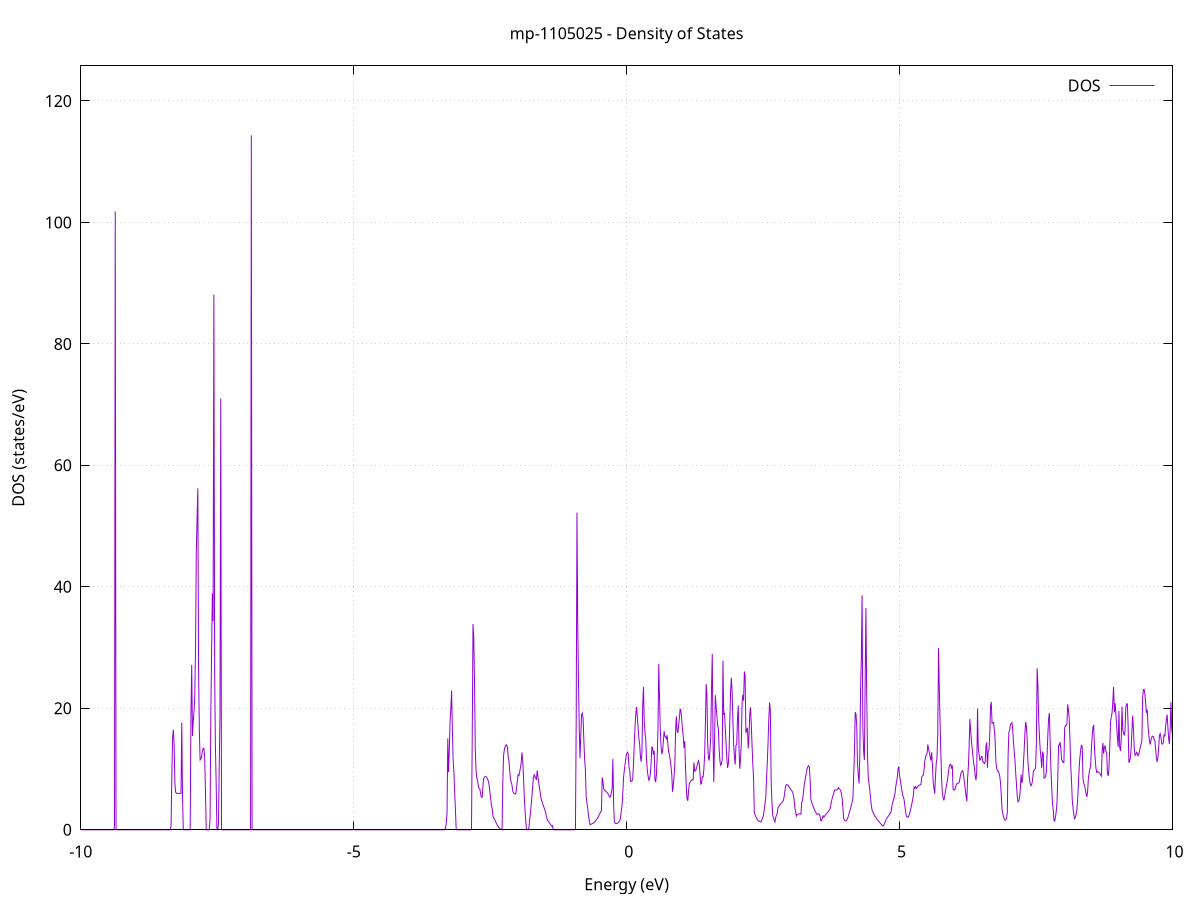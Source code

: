 set title 'mp-1105025 - Density of States'
set xlabel 'Energy (eV)'
set ylabel 'DOS (states/eV)'
set grid
set xrange [-10:10]
set yrange [0:125.775]
set xzeroaxis lt -1
set terminal png size 800,600
set output 'mp-1105025_dos_gnuplot.png'
plot '-' using 1:2 with lines title 'DOS'
-13.275600 0.000000
-13.261600 0.000000
-13.247600 0.000000
-13.233600 0.000000
-13.219600 0.000000
-13.205600 0.000000
-13.191600 0.000000
-13.177600 0.000000
-13.163600 0.000000
-13.149600 0.000000
-13.135600 0.000000
-13.121600 0.000000
-13.107600 0.000000
-13.093600 0.000000
-13.079600 0.000000
-13.065600 0.000000
-13.051600 0.000000
-13.037600 0.000000
-13.023600 0.000000
-13.009600 0.000000
-12.995600 0.000000
-12.981600 0.000000
-12.967500 0.000000
-12.953500 0.000000
-12.939500 0.000000
-12.925500 0.000000
-12.911500 0.000000
-12.897500 0.000000
-12.883500 0.000000
-12.869500 0.000000
-12.855500 0.000000
-12.841500 0.000000
-12.827500 0.000000
-12.813500 0.000000
-12.799500 0.000000
-12.785500 0.000000
-12.771500 0.000000
-12.757500 0.000000
-12.743500 0.000000
-12.729500 0.000000
-12.715500 0.000000
-12.701500 0.000000
-12.687500 0.000000
-12.673500 0.000000
-12.659500 0.000000
-12.645500 0.000000
-12.631500 0.000000
-12.617400 0.000000
-12.603400 0.000000
-12.589400 0.000000
-12.575400 0.000000
-12.561400 0.000000
-12.547400 0.000000
-12.533400 0.000000
-12.519400 0.000000
-12.505400 0.000000
-12.491400 0.000000
-12.477400 0.000000
-12.463400 0.000000
-12.449400 0.000000
-12.435400 0.000000
-12.421400 0.000000
-12.407400 0.000000
-12.393400 0.000000
-12.379400 0.000000
-12.365400 0.000000
-12.351400 0.000000
-12.337400 0.000000
-12.323400 0.000000
-12.309400 0.000000
-12.295400 0.000000
-12.281400 0.000000
-12.267300 0.000000
-12.253300 0.000000
-12.239300 0.000000
-12.225300 0.000000
-12.211300 0.000000
-12.197300 0.000000
-12.183300 0.000000
-12.169300 0.000000
-12.155300 0.000000
-12.141300 0.000000
-12.127300 0.000000
-12.113300 0.000000
-12.099300 0.000000
-12.085300 0.000000
-12.071300 0.000000
-12.057300 0.000000
-12.043300 0.000000
-12.029300 0.000000
-12.015300 0.000000
-12.001300 62.579300
-11.987300 268.337700
-11.973300 0.000000
-11.959300 112.955300
-11.945300 250.953100
-11.931300 0.000000
-11.917200 88.665700
-11.903200 206.699600
-11.889200 535.109000
-11.875200 1851.696300
-11.861200 964.654800
-11.847200 175.348000
-11.833200 98.744500
-11.819200 44.857600
-11.805200 218.989200
-11.791200 0.000000
-11.777200 0.000000
-11.763200 0.000000
-11.749200 0.000000
-11.735200 0.000000
-11.721200 0.000000
-11.707200 0.000000
-11.693200 0.000000
-11.679200 0.000000
-11.665200 0.000000
-11.651200 0.000000
-11.637200 0.000000
-11.623200 0.000000
-11.609200 0.000000
-11.595200 0.000000
-11.581200 0.000000
-11.567100 0.000000
-11.553100 0.000000
-11.539100 0.000000
-11.525100 0.000000
-11.511100 0.000000
-11.497100 0.000000
-11.483100 0.000000
-11.469100 0.000000
-11.455100 0.000000
-11.441100 0.000000
-11.427100 0.000000
-11.413100 0.000000
-11.399100 0.000000
-11.385100 0.000000
-11.371100 0.000000
-11.357100 0.000000
-11.343100 0.000000
-11.329100 0.000000
-11.315100 0.000000
-11.301100 0.000000
-11.287100 0.000000
-11.273100 0.000000
-11.259100 0.000000
-11.245100 0.000000
-11.231100 0.000000
-11.217000 0.000000
-11.203000 0.000000
-11.189000 0.000000
-11.175000 0.000000
-11.161000 0.000000
-11.147000 0.000000
-11.133000 0.000000
-11.119000 0.000000
-11.105000 0.000000
-11.091000 0.000000
-11.077000 0.000000
-11.063000 0.000000
-11.049000 0.000000
-11.035000 0.000000
-11.021000 0.000000
-11.007000 0.000000
-10.993000 0.000000
-10.979000 0.000000
-10.965000 0.000000
-10.951000 0.000000
-10.937000 0.000000
-10.923000 0.000000
-10.909000 0.000000
-10.895000 0.000000
-10.880900 0.000000
-10.866900 0.000000
-10.852900 0.000000
-10.838900 0.000000
-10.824900 0.000000
-10.810900 0.000000
-10.796900 0.000000
-10.782900 0.000000
-10.768900 0.000000
-10.754900 0.000000
-10.740900 0.000000
-10.726900 0.000000
-10.712900 0.000000
-10.698900 0.000000
-10.684900 0.000000
-10.670900 0.000000
-10.656900 0.000000
-10.642900 0.000000
-10.628900 0.000000
-10.614900 0.000000
-10.600900 0.000000
-10.586900 0.000000
-10.572900 0.000000
-10.558900 0.000000
-10.544900 0.000000
-10.530800 0.000000
-10.516800 0.000000
-10.502800 0.000000
-10.488800 0.000000
-10.474800 0.000000
-10.460800 0.000000
-10.446800 0.000000
-10.432800 0.000000
-10.418800 0.000000
-10.404800 0.000000
-10.390800 0.000000
-10.376800 0.000000
-10.362800 0.000000
-10.348800 0.000000
-10.334800 0.000000
-10.320800 0.000000
-10.306800 0.000000
-10.292800 0.000000
-10.278800 0.000000
-10.264800 0.000000
-10.250800 0.000000
-10.236800 0.000000
-10.222800 0.000000
-10.208800 0.000000
-10.194800 0.000000
-10.180700 0.000000
-10.166700 0.000000
-10.152700 0.000000
-10.138700 0.000000
-10.124700 0.000000
-10.110700 0.000000
-10.096700 0.000000
-10.082700 0.000000
-10.068700 0.000000
-10.054700 0.000000
-10.040700 0.000000
-10.026700 0.000000
-10.012700 0.000000
-9.998700 0.000000
-9.984700 0.000000
-9.970700 0.000000
-9.956700 0.000000
-9.942700 0.000000
-9.928700 0.000000
-9.914700 0.000000
-9.900700 0.000000
-9.886700 0.000000
-9.872700 0.000000
-9.858700 0.000000
-9.844700 0.000000
-9.830600 0.000000
-9.816600 0.000000
-9.802600 0.000000
-9.788600 0.000000
-9.774600 0.000000
-9.760600 0.000000
-9.746600 0.000000
-9.732600 0.000000
-9.718600 0.000000
-9.704600 0.000000
-9.690600 0.000000
-9.676600 0.000000
-9.662600 0.000000
-9.648600 0.000000
-9.634600 0.000000
-9.620600 0.000000
-9.606600 0.000000
-9.592600 0.000000
-9.578600 0.000000
-9.564600 0.000000
-9.550600 0.000000
-9.536600 0.000000
-9.522600 0.000000
-9.508600 0.000000
-9.494600 0.000000
-9.480500 0.000000
-9.466500 0.000000
-9.452500 0.000000
-9.438500 0.000000
-9.424500 0.000000
-9.410500 0.000000
-9.396500 0.000000
-9.382500 0.605700
-9.368500 101.831000
-9.354500 0.000000
-9.340500 0.000000
-9.326500 0.000000
-9.312500 0.000000
-9.298500 0.000000
-9.284500 0.000000
-9.270500 0.000000
-9.256500 0.000000
-9.242500 0.000000
-9.228500 0.000000
-9.214500 0.000000
-9.200500 0.000000
-9.186500 0.000000
-9.172500 0.000000
-9.158500 0.000000
-9.144500 0.000000
-9.130400 0.000000
-9.116400 0.000000
-9.102400 0.000000
-9.088400 0.000000
-9.074400 0.000000
-9.060400 0.000000
-9.046400 0.000000
-9.032400 0.000000
-9.018400 0.000000
-9.004400 0.000000
-8.990400 0.000000
-8.976400 0.000000
-8.962400 0.000000
-8.948400 0.000000
-8.934400 0.000000
-8.920400 0.000000
-8.906400 0.000000
-8.892400 0.000000
-8.878400 0.000000
-8.864400 0.000000
-8.850400 0.000000
-8.836400 0.000000
-8.822400 0.000000
-8.808400 0.000000
-8.794400 0.000000
-8.780300 0.000000
-8.766300 0.000000
-8.752300 0.000000
-8.738300 0.000000
-8.724300 0.000000
-8.710300 0.000000
-8.696300 0.000000
-8.682300 0.000000
-8.668300 0.000000
-8.654300 0.000000
-8.640300 0.000000
-8.626300 0.000000
-8.612300 0.000000
-8.598300 0.000000
-8.584300 0.000000
-8.570300 0.000000
-8.556300 0.000000
-8.542300 0.000000
-8.528300 0.000000
-8.514300 0.000000
-8.500300 0.000000
-8.486300 0.000000
-8.472300 0.000000
-8.458300 0.000000
-8.444200 0.000000
-8.430200 0.000000
-8.416200 0.000000
-8.402200 0.000000
-8.388200 0.000000
-8.374200 0.000000
-8.360200 0.000000
-8.346200 0.676800
-8.332200 8.719000
-8.318200 15.040600
-8.304200 16.476200
-8.290200 14.044500
-8.276200 7.652900
-8.262200 6.182600
-8.248200 5.993300
-8.234200 5.993700
-8.220200 5.994200
-8.206200 5.994700
-8.192200 5.995200
-8.178200 5.995900
-8.164200 5.996500
-8.150200 17.650400
-8.136200 5.439600
-8.122200 0.000000
-8.108200 0.000000
-8.094100 0.000000
-8.080100 0.000000
-8.066100 0.000000
-8.052100 0.000000
-8.038100 0.000000
-8.024100 0.000000
-8.010100 0.000000
-7.996100 0.000000
-7.982100 18.842700
-7.968100 27.163200
-7.954100 15.430100
-7.940100 17.781300
-7.926100 19.428400
-7.912100 21.993100
-7.898100 29.639100
-7.884100 45.462500
-7.870100 51.156600
-7.856100 56.211400
-7.842100 26.349100
-7.828100 16.354700
-7.814100 11.483100
-7.800100 11.642000
-7.786100 12.090300
-7.772100 12.933200
-7.758100 13.409800
-7.744000 13.421500
-7.730000 11.809600
-7.716000 6.193500
-7.702000 0.000000
-7.688000 0.000000
-7.674000 0.000000
-7.660000 0.000000
-7.646000 0.000000
-7.632000 1.753800
-7.618000 18.928900
-7.604000 28.725500
-7.590000 38.934800
-7.576000 34.329500
-7.562000 88.109800
-7.548000 25.990800
-7.534000 13.910000
-7.520000 7.588700
-7.506000 0.000000
-7.492000 0.000000
-7.478000 0.995100
-7.464000 10.417800
-7.450000 18.810000
-7.436000 71.005100
-7.422000 0.000000
-7.408000 0.000000
-7.393900 0.000000
-7.379900 0.000000
-7.365900 0.000000
-7.351900 0.000000
-7.337900 0.000000
-7.323900 0.000000
-7.309900 0.000000
-7.295900 0.000000
-7.281900 0.000000
-7.267900 0.000000
-7.253900 0.000000
-7.239900 0.000000
-7.225900 0.000000
-7.211900 0.000000
-7.197900 0.000000
-7.183900 0.000000
-7.169900 0.000000
-7.155900 0.000000
-7.141900 0.000000
-7.127900 0.000000
-7.113900 0.000000
-7.099900 0.000000
-7.085900 0.000000
-7.071900 0.000000
-7.057900 0.000000
-7.043800 0.000000
-7.029800 0.000000
-7.015800 0.000000
-7.001800 0.000000
-6.987800 0.000000
-6.973800 0.000000
-6.959800 0.000000
-6.945800 0.000000
-6.931800 0.000000
-6.917800 0.000000
-6.903800 0.000000
-6.889800 0.000000
-6.875800 114.341200
-6.861800 0.000000
-6.847800 0.000000
-6.833800 0.000000
-6.819800 0.000000
-6.805800 0.000000
-6.791800 0.000000
-6.777800 0.000000
-6.763800 0.000000
-6.749800 0.000000
-6.735800 0.000000
-6.721800 0.000000
-6.707800 0.000000
-6.693700 0.000000
-6.679700 0.000000
-6.665700 0.000000
-6.651700 0.000000
-6.637700 0.000000
-6.623700 0.000000
-6.609700 0.000000
-6.595700 0.000000
-6.581700 0.000000
-6.567700 0.000000
-6.553700 0.000000
-6.539700 0.000000
-6.525700 0.000000
-6.511700 0.000000
-6.497700 0.000000
-6.483700 0.000000
-6.469700 0.000000
-6.455700 0.000000
-6.441700 0.000000
-6.427700 0.000000
-6.413700 0.000000
-6.399700 0.000000
-6.385700 0.000000
-6.371700 0.000000
-6.357600 0.000000
-6.343600 0.000000
-6.329600 0.000000
-6.315600 0.000000
-6.301600 0.000000
-6.287600 0.000000
-6.273600 0.000000
-6.259600 0.000000
-6.245600 0.000000
-6.231600 0.000000
-6.217600 0.000000
-6.203600 0.000000
-6.189600 0.000000
-6.175600 0.000000
-6.161600 0.000000
-6.147600 0.000000
-6.133600 0.000000
-6.119600 0.000000
-6.105600 0.000000
-6.091600 0.000000
-6.077600 0.000000
-6.063600 0.000000
-6.049600 0.000000
-6.035600 0.000000
-6.021600 0.000000
-6.007500 0.000000
-5.993500 0.000000
-5.979500 0.000000
-5.965500 0.000000
-5.951500 0.000000
-5.937500 0.000000
-5.923500 0.000000
-5.909500 0.000000
-5.895500 0.000000
-5.881500 0.000000
-5.867500 0.000000
-5.853500 0.000000
-5.839500 0.000000
-5.825500 0.000000
-5.811500 0.000000
-5.797500 0.000000
-5.783500 0.000000
-5.769500 0.000000
-5.755500 0.000000
-5.741500 0.000000
-5.727500 0.000000
-5.713500 0.000000
-5.699500 0.000000
-5.685500 0.000000
-5.671500 0.000000
-5.657400 0.000000
-5.643400 0.000000
-5.629400 0.000000
-5.615400 0.000000
-5.601400 0.000000
-5.587400 0.000000
-5.573400 0.000000
-5.559400 0.000000
-5.545400 0.000000
-5.531400 0.000000
-5.517400 0.000000
-5.503400 0.000000
-5.489400 0.000000
-5.475400 0.000000
-5.461400 0.000000
-5.447400 0.000000
-5.433400 0.000000
-5.419400 0.000000
-5.405400 0.000000
-5.391400 0.000000
-5.377400 0.000000
-5.363400 0.000000
-5.349400 0.000000
-5.335400 0.000000
-5.321400 0.000000
-5.307300 0.000000
-5.293300 0.000000
-5.279300 0.000000
-5.265300 0.000000
-5.251300 0.000000
-5.237300 0.000000
-5.223300 0.000000
-5.209300 0.000000
-5.195300 0.000000
-5.181300 0.000000
-5.167300 0.000000
-5.153300 0.000000
-5.139300 0.000000
-5.125300 0.000000
-5.111300 0.000000
-5.097300 0.000000
-5.083300 0.000000
-5.069300 0.000000
-5.055300 0.000000
-5.041300 0.000000
-5.027300 0.000000
-5.013300 0.000000
-4.999300 0.000000
-4.985300 0.000000
-4.971300 0.000000
-4.957200 0.000000
-4.943200 0.000000
-4.929200 0.000000
-4.915200 0.000000
-4.901200 0.000000
-4.887200 0.000000
-4.873200 0.000000
-4.859200 0.000000
-4.845200 0.000000
-4.831200 0.000000
-4.817200 0.000000
-4.803200 0.000000
-4.789200 0.000000
-4.775200 0.000000
-4.761200 0.000000
-4.747200 0.000000
-4.733200 0.000000
-4.719200 0.000000
-4.705200 0.000000
-4.691200 0.000000
-4.677200 0.000000
-4.663200 0.000000
-4.649200 0.000000
-4.635200 0.000000
-4.621200 0.000000
-4.607100 0.000000
-4.593100 0.000000
-4.579100 0.000000
-4.565100 0.000000
-4.551100 0.000000
-4.537100 0.000000
-4.523100 0.000000
-4.509100 0.000000
-4.495100 0.000000
-4.481100 0.000000
-4.467100 0.000000
-4.453100 0.000000
-4.439100 0.000000
-4.425100 0.000000
-4.411100 0.000000
-4.397100 0.000000
-4.383100 0.000000
-4.369100 0.000000
-4.355100 0.000000
-4.341100 0.000000
-4.327100 0.000000
-4.313100 0.000000
-4.299100 0.000000
-4.285100 0.000000
-4.271000 0.000000
-4.257000 0.000000
-4.243000 0.000000
-4.229000 0.000000
-4.215000 0.000000
-4.201000 0.000000
-4.187000 0.000000
-4.173000 0.000000
-4.159000 0.000000
-4.145000 0.000000
-4.131000 0.000000
-4.117000 0.000000
-4.103000 0.000000
-4.089000 0.000000
-4.075000 0.000000
-4.061000 0.000000
-4.047000 0.000000
-4.033000 0.000000
-4.019000 0.000000
-4.005000 0.000000
-3.991000 0.000000
-3.977000 0.000000
-3.963000 0.000000
-3.949000 0.000000
-3.935000 0.000000
-3.920900 0.000000
-3.906900 0.000000
-3.892900 0.000000
-3.878900 0.000000
-3.864900 0.000000
-3.850900 0.000000
-3.836900 0.000000
-3.822900 0.000000
-3.808900 0.000000
-3.794900 0.000000
-3.780900 0.000000
-3.766900 0.000000
-3.752900 0.000000
-3.738900 0.000000
-3.724900 0.000000
-3.710900 0.000000
-3.696900 0.000000
-3.682900 0.000000
-3.668900 0.000000
-3.654900 0.000000
-3.640900 0.000000
-3.626900 0.000000
-3.612900 0.000000
-3.598900 0.000000
-3.584900 0.000000
-3.570800 0.000000
-3.556800 0.000000
-3.542800 0.000000
-3.528800 0.000000
-3.514800 0.000000
-3.500800 0.000000
-3.486800 0.000000
-3.472800 0.000000
-3.458800 0.000000
-3.444800 0.000000
-3.430800 0.000000
-3.416800 0.000000
-3.402800 0.000000
-3.388800 0.000000
-3.374800 0.000000
-3.360800 0.000000
-3.346800 0.000000
-3.332800 0.000000
-3.318800 0.230700
-3.304800 1.117100
-3.290800 2.668500
-3.276800 15.039800
-3.262800 9.505400
-3.248800 13.141700
-3.234800 17.923800
-3.220700 19.896300
-3.206700 22.931200
-3.192700 16.442900
-3.178700 11.504200
-3.164700 9.496400
-3.150700 6.239700
-3.136700 3.332200
-3.122700 0.000000
-3.108700 0.000000
-3.094700 0.000000
-3.080700 0.000000
-3.066700 0.000000
-3.052700 0.000000
-3.038700 0.000000
-3.024700 0.000000
-3.010700 0.000000
-2.996700 0.000000
-2.982700 0.000000
-2.968700 0.000000
-2.954700 0.000000
-2.940700 0.000000
-2.926700 0.000000
-2.912700 0.000000
-2.898700 0.000000
-2.884700 0.000000
-2.870600 0.000000
-2.856600 0.000000
-2.842600 0.000000
-2.828600 15.691400
-2.814600 33.881900
-2.800600 31.502600
-2.786600 24.102900
-2.772600 13.060700
-2.758600 9.792900
-2.744600 8.549300
-2.730600 8.132300
-2.716600 7.180400
-2.702600 6.783500
-2.688600 6.671000
-2.674600 5.883900
-2.660600 5.369800
-2.646600 5.342300
-2.632600 7.230100
-2.618600 8.488000
-2.604600 8.692300
-2.590600 8.759200
-2.576600 8.728100
-2.562600 8.599200
-2.548600 8.372400
-2.534600 8.027900
-2.520500 7.477600
-2.506500 6.288600
-2.492500 5.298300
-2.478500 4.079200
-2.464500 3.533900
-2.450500 2.279400
-2.436500 1.995800
-2.422500 1.740900
-2.408500 1.514800
-2.394500 1.214800
-2.380500 0.948400
-2.366500 0.715000
-2.352500 0.514600
-2.338500 0.347200
-2.324500 0.212800
-2.310500 0.111400
-2.296500 0.043000
-2.282500 0.007600
-2.268500 8.002300
-2.254500 12.237900
-2.240500 13.186500
-2.226500 13.723000
-2.212500 13.945100
-2.198500 13.994300
-2.184500 13.553800
-2.170400 12.020600
-2.156400 11.391500
-2.142400 9.707500
-2.128400 8.385600
-2.114400 7.794500
-2.100400 7.346000
-2.086400 6.366800
-2.072400 6.080300
-2.058400 5.956200
-2.044400 5.896300
-2.030400 5.900600
-2.016400 6.970500
-2.002400 7.993100
-1.988400 9.085200
-1.974400 8.924000
-1.960400 9.507600
-1.946400 10.184500
-1.932400 10.954400
-1.918400 12.738400
-1.904400 11.535400
-1.890400 8.770200
-1.876400 5.782500
-1.862400 3.302100
-1.848400 1.517600
-1.834300 0.049300
-1.820300 0.000000
-1.806300 0.000000
-1.792300 0.291600
-1.778300 1.406000
-1.764300 2.630300
-1.750300 3.963900
-1.736300 5.404000
-1.722300 6.950600
-1.708300 8.603600
-1.694300 9.069200
-1.680300 8.825900
-1.666300 8.478200
-1.652300 8.306900
-1.638300 9.773600
-1.624300 8.672200
-1.610300 7.769300
-1.596300 6.887800
-1.582300 6.027700
-1.568300 5.188900
-1.554300 4.680600
-1.540300 4.329600
-1.526300 3.978200
-1.512300 3.621800
-1.498300 3.260500
-1.484200 2.894200
-1.470200 2.247300
-1.456200 1.707200
-1.442200 1.505100
-1.428200 1.313000
-1.414200 1.127400
-1.400200 0.948400
-1.386200 0.775900
-1.372200 0.610000
-1.358200 0.701000
-1.344200 0.000000
-1.330200 0.000000
-1.316200 0.000000
-1.302200 0.000000
-1.288200 0.000000
-1.274200 0.000000
-1.260200 0.000000
-1.246200 0.000000
-1.232200 0.000000
-1.218200 0.000000
-1.204200 0.000000
-1.190200 0.000000
-1.176200 0.000000
-1.162200 0.000000
-1.148200 0.000000
-1.134100 0.000000
-1.120100 0.000000
-1.106100 0.000000
-1.092100 0.000000
-1.078100 0.000000
-1.064100 0.000000
-1.050100 0.000000
-1.036100 0.000000
-1.022100 0.000000
-1.008100 0.000000
-0.994100 0.000000
-0.980100 0.000000
-0.966100 0.000000
-0.952100 0.000000
-0.938100 0.000000
-0.924100 17.863900
-0.910100 52.219900
-0.896100 33.383100
-0.882100 24.497900
-0.868100 16.712700
-0.854100 11.782600
-0.840100 15.460800
-0.826100 18.918100
-0.812100 19.211600
-0.798100 18.397700
-0.784000 14.684600
-0.770000 11.563700
-0.756000 9.961600
-0.742000 5.477300
-0.728000 4.467500
-0.714000 3.595900
-0.700000 2.474600
-0.686000 1.527500
-0.672000 0.843600
-0.658000 0.877000
-0.644000 0.951100
-0.630000 1.016300
-0.616000 1.072600
-0.602000 1.148200
-0.588000 1.277500
-0.574000 1.421400
-0.560000 1.579800
-0.546000 1.752700
-0.532000 1.940200
-0.518000 2.180000
-0.504000 2.434000
-0.490000 2.677600
-0.476000 2.910700
-0.462000 3.133300
-0.448000 8.625000
-0.433900 7.985100
-0.419900 6.731300
-0.405900 6.576800
-0.391900 6.424800
-0.377900 6.275500
-0.363900 6.194200
-0.349900 6.024300
-0.335900 5.826400
-0.321900 5.600400
-0.307900 5.354200
-0.293900 5.457700
-0.279900 6.113800
-0.265900 6.709200
-0.251900 11.636700
-0.237900 3.916200
-0.223900 1.252700
-0.209900 1.053400
-0.195900 1.018800
-0.181900 1.028500
-0.167900 1.082500
-0.153900 1.180900
-0.139900 1.323700
-0.125900 1.510800
-0.111900 2.023800
-0.097900 3.082000
-0.083800 4.091700
-0.069800 6.173000
-0.055800 8.739800
-0.041800 9.831500
-0.027800 10.876600
-0.013800 11.816800
0.000200 12.537200
0.014200 12.778100
0.028200 12.561500
0.042200 10.408500
0.056200 9.805200
0.070200 7.997100
0.084200 7.953100
0.098200 8.062000
0.112200 8.433100
0.126200 11.042100
0.140200 14.239400
0.154200 17.121100
0.168200 19.175500
0.182200 20.228500
0.196200 18.560300
0.210200 16.766900
0.224200 15.075600
0.238200 14.064000
0.252300 12.090600
0.266300 11.211300
0.280300 12.877000
0.294300 20.349500
0.308300 23.541100
0.322300 17.769600
0.336300 16.033800
0.350300 14.816200
0.364300 11.528000
0.378300 9.812200
0.392300 8.883900
0.406300 8.078300
0.420300 8.429600
0.434300 9.179200
0.448300 10.950200
0.462300 13.690500
0.476300 13.452000
0.490300 12.341400
0.504300 13.020000
0.518300 8.210300
0.532300 7.858500
0.546300 9.218400
0.560300 12.127300
0.574300 16.719400
0.588300 27.279500
0.602400 21.861600
0.616400 16.487700
0.630400 13.757500
0.644400 12.445500
0.658400 12.952800
0.672400 14.520600
0.686400 16.248100
0.700400 15.392500
0.714400 15.253700
0.728400 14.984400
0.742400 15.576500
0.756400 14.000400
0.770400 12.792000
0.784400 12.327300
0.798400 11.455600
0.812400 10.442300
0.826400 9.171600
0.840400 6.255000
0.854400 7.254300
0.868400 8.733300
0.882400 10.618100
0.896400 16.116100
0.910400 18.674000
0.924400 16.326700
0.938400 15.927100
0.952500 17.240800
0.966500 18.432600
0.980500 19.926000
0.994500 19.595100
1.008500 18.182200
1.022500 16.550400
1.036500 15.404700
1.050500 13.499400
1.064500 14.613700
1.078500 10.171700
1.092500 7.123100
1.106500 5.059800
1.120500 4.789300
1.134500 6.442900
1.148500 7.627000
1.162500 7.863500
1.176500 8.019200
1.190500 8.213300
1.204500 8.261600
1.218500 8.202800
1.232500 11.086600
1.246500 9.645700
1.260500 9.714500
1.274500 9.984900
1.288500 10.474200
1.302600 11.019700
1.316600 11.344500
1.330600 10.849100
1.344600 9.154800
1.358600 7.521300
1.372600 7.616400
1.386600 8.721800
1.400600 8.691900
1.414600 9.946800
1.428600 12.284600
1.442600 17.399100
1.456600 23.985300
1.470600 22.247100
1.484600 14.190600
1.498600 11.770900
1.512600 11.399500
1.526600 13.187500
1.540600 15.333400
1.554600 23.119400
1.568600 28.961900
1.582600 14.667700
1.596600 7.871000
1.610600 14.825100
1.624600 22.139600
1.638600 20.385800
1.652700 18.799400
1.666700 17.219500
1.680700 16.645200
1.694700 13.281000
1.708700 11.340700
1.722700 10.612600
1.736700 10.783800
1.750700 11.656400
1.764700 27.808900
1.778700 19.034600
1.792700 19.165500
1.806700 16.682000
1.820700 14.433700
1.834700 11.862300
1.848700 10.211800
1.862700 10.799700
1.876700 13.047800
1.890700 18.214200
1.904700 22.910900
1.918700 25.031600
1.932700 22.592300
1.946700 17.938900
1.960700 13.938000
1.974700 11.968700
1.988700 10.748700
2.002800 13.922200
2.016800 14.059100
2.030800 18.504300
2.044800 20.452400
2.058800 13.473400
2.072800 10.036300
2.086800 11.621500
2.100800 14.302600
2.114800 20.876300
2.128800 22.227800
2.142800 21.248400
2.156800 26.070500
2.170800 25.359100
2.184800 15.935300
2.198800 16.493500
2.212800 16.777100
2.226800 13.376400
2.240800 15.240000
2.254800 18.886000
2.268800 20.142500
2.282800 17.415700
2.296800 14.073300
2.310800 10.888200
2.324800 8.664100
2.338900 2.819400
2.352900 2.442600
2.366900 2.144900
2.380900 1.886900
2.394900 1.668700
2.408900 1.490200
2.422900 1.404800
2.436900 1.420900
2.450900 1.287500
2.464900 1.329100
2.478900 1.642800
2.492900 1.985900
2.506900 2.434300
2.520900 3.350600
2.534900 4.312200
2.548900 5.370500
2.562900 8.484000
2.576900 11.057800
2.590900 14.456900
2.604900 18.331900
2.618900 20.983800
2.632900 19.586600
2.646900 8.132500
2.660900 4.743000
2.674900 2.444200
2.689000 1.929000
2.703000 1.570200
2.717000 1.277500
2.731000 2.076800
2.745000 2.345900
2.759000 2.717100
2.773000 3.634400
2.787000 3.832000
2.801000 4.015500
2.815000 4.185000
2.829000 4.340500
2.843000 4.482000
2.857000 4.609400
2.871000 4.806100
2.885000 5.408000
2.899000 6.357000
2.913000 7.181800
2.927000 7.455200
2.941000 7.417500
2.955000 7.322100
2.969000 7.168900
2.983000 6.949300
2.997000 6.768600
3.011000 6.544100
3.025000 6.432400
3.039100 6.204000
3.053100 5.745700
3.067100 5.057500
3.081100 3.621500
3.095100 3.017000
3.109100 2.258200
3.123100 2.494600
3.137100 2.560500
3.151100 2.601500
3.165100 2.617700
3.179100 2.629800
3.193100 2.578900
3.207100 4.550900
3.221100 4.776200
3.235100 5.872700
3.249100 7.036800
3.263100 7.851300
3.277100 8.654800
3.291100 9.373900
3.305100 10.008600
3.319100 10.373600
3.333100 10.550000
3.347100 10.302400
3.361100 8.360600
3.375100 4.982200
3.389200 4.566000
3.403200 4.181200
3.417200 3.827800
3.431200 3.506000
3.445200 3.215600
3.459200 2.956700
3.473200 2.729200
3.487200 2.533300
3.501200 2.610300
3.515200 2.653100
3.529200 2.533100
3.543200 2.221700
3.557200 1.474400
3.571200 1.512400
3.585200 1.948100
3.599200 2.306400
3.613200 2.086700
3.627200 2.248000
3.641200 2.409100
3.655200 2.569900
3.669200 2.730400
3.683200 2.890700
3.697200 3.050700
3.711200 3.210500
3.725200 3.417800
3.739300 4.079800
3.753300 4.698500
3.767300 5.235300
3.781300 5.690100
3.795300 6.094700
3.809300 6.513300
3.823300 6.553100
3.837300 6.540500
3.851300 6.559000
3.865300 6.674100
3.879300 6.939400
3.893300 6.774200
3.907300 6.674600
3.921300 6.429300
3.935300 5.896900
3.949300 5.078500
3.963300 3.415600
3.977300 1.846100
3.991300 1.583100
4.005300 1.463000
4.019300 1.485700
4.033300 1.635100
4.047300 1.885600
4.061300 2.242100
4.075300 2.669600
4.089400 3.120500
4.103400 3.594600
4.117400 4.091900
4.131400 4.612400
4.145400 5.156000
4.159400 8.933600
4.173400 12.833200
4.187400 19.365900
4.201400 19.046900
4.215400 17.049400
4.229400 10.832800
4.243400 9.009500
4.257400 7.606000
4.271400 11.976200
4.285400 22.764900
4.299400 28.078300
4.313400 38.596500
4.327400 16.677700
4.341400 12.954700
4.355400 11.478300
4.369400 24.143100
4.383400 36.524400
4.397400 22.840900
4.411400 12.786500
4.425400 8.808500
4.439500 7.616100
4.453500 6.645400
4.467500 5.238100
4.481500 4.110300
4.495500 3.261800
4.509500 2.956400
4.523500 2.678600
4.537500 2.422700
4.551500 2.188500
4.565500 2.015800
4.579500 1.839200
4.593500 1.669700
4.607500 1.507200
4.621500 1.351700
4.635500 1.203300
4.649500 1.061900
4.663500 0.927600
4.677500 0.711000
4.691500 0.636600
4.705500 0.710900
4.719500 0.941800
4.733500 1.230400
4.747500 1.576900
4.761500 1.854600
4.775600 2.015600
4.789600 2.186200
4.803600 2.366500
4.817600 2.556500
4.831600 2.756100
4.845600 2.965400
4.859600 3.880700
4.873600 4.442000
4.887600 4.921100
4.901600 5.324400
4.915600 5.975400
4.929600 7.022900
4.943600 7.884700
4.957600 8.558200
4.971600 9.988600
4.985600 10.407800
4.999600 8.924100
5.013600 8.214300
5.027600 7.342000
5.041600 6.520000
5.055600 5.749500
5.069600 5.379100
5.083600 4.922100
5.097600 3.931500
5.111600 2.899200
5.125700 2.228100
5.139700 2.162200
5.153700 2.033800
5.167700 2.249900
5.181700 2.616300
5.195700 3.123000
5.209700 3.646200
5.223700 4.233100
5.237700 4.884300
5.251700 5.599700
5.265700 7.033400
5.279700 6.844000
5.293700 7.093400
5.307700 6.805800
5.321700 6.986500
5.335700 7.136600
5.349700 7.256100
5.363700 7.345000
5.377700 7.384500
5.391700 7.417300
5.405700 8.704600
5.419700 8.881700
5.433700 8.972200
5.447700 9.810400
5.461700 11.272200
5.475800 11.897600
5.489800 12.387300
5.503800 12.566700
5.517800 14.053000
5.531800 13.258600
5.545800 12.709000
5.559800 12.078500
5.573800 11.404900
5.587800 12.765800
5.601800 10.615800
5.615800 7.915000
5.629800 6.873400
5.643800 5.959200
5.657800 8.742100
5.671800 10.999500
5.685800 11.847200
5.699800 15.861100
5.713800 29.916400
5.727800 23.371400
5.741800 17.665100
5.755800 12.664300
5.769800 8.336400
5.783800 5.974200
5.797800 5.292500
5.811800 4.834800
5.825900 5.564400
5.839900 6.293400
5.853900 7.007900
5.867900 7.736300
5.881900 8.462100
5.895900 9.586200
5.909900 10.365700
5.923900 10.764200
5.937900 10.784500
5.951900 10.060500
5.965900 10.611200
5.979900 6.679700
5.993900 6.562300
6.007900 6.523900
6.021900 6.858600
6.035900 7.306900
6.049900 7.611500
6.063900 7.637900
6.077900 7.699700
6.091900 7.797000
6.105900 8.455400
6.119900 9.117400
6.133900 9.493100
6.147900 9.734000
6.161900 9.597400
6.176000 8.758400
6.190000 7.597900
6.204000 6.612500
6.218000 5.542800
6.232000 4.663900
6.246000 8.417600
6.260000 10.334800
6.274000 13.609300
6.288000 18.250200
6.302000 16.269000
6.316000 14.681900
6.330000 13.358900
6.344000 12.050000
6.358000 10.897800
6.372000 10.186200
6.386000 8.814900
6.400000 8.179200
6.414000 9.601000
6.428000 19.984100
6.442000 13.475700
6.456000 12.391100
6.470000 11.470900
6.484000 11.542100
6.498000 12.049400
6.512000 12.040500
6.526100 11.140500
6.540100 11.127100
6.554100 10.888800
6.568100 11.082600
6.582100 13.788200
6.596100 14.386700
6.610100 10.193400
6.624100 12.999900
6.638100 13.120000
6.652100 15.536300
6.666100 20.349700
6.680100 21.043100
6.694100 17.533200
6.708100 17.605200
6.722100 17.683000
6.736100 16.397600
6.750100 14.807800
6.764100 11.205400
6.778100 10.188100
6.792100 9.694500
6.806100 9.705300
6.820100 9.387500
6.834100 8.879700
6.848100 7.832800
6.862200 5.854800
6.876200 3.506700
6.890200 2.696300
6.904200 2.099100
6.918200 1.734100
6.932200 1.584600
6.946200 1.628400
6.960200 1.865300
6.974200 2.866700
6.988200 12.184300
7.002200 16.068200
7.016200 16.368900
7.030200 17.285200
7.044200 17.488000
7.058200 17.663200
7.072200 16.523400
7.086200 14.421300
7.100200 12.948200
7.114200 11.419200
7.128200 9.254000
7.142200 7.401600
7.156200 5.403500
7.170200 4.609300
7.184200 4.705800
7.198200 5.311100
7.212300 6.625900
7.226300 9.087400
7.240300 7.703800
7.254300 8.402300
7.268300 10.788600
7.282300 13.083500
7.296300 15.934200
7.310300 17.775600
7.324300 16.900000
7.338300 14.663800
7.352300 11.033700
7.366300 9.565300
7.380300 8.185200
7.394300 7.559700
7.408300 7.248400
7.422300 7.494700
7.436300 8.159900
7.450300 9.472100
7.464300 9.834800
7.478300 9.938500
7.492300 10.215000
7.506300 14.343400
7.520300 26.590500
7.534300 23.880800
7.548300 18.183500
7.562400 15.344300
7.576400 13.181500
7.590400 11.867100
7.604400 10.145600
7.618400 12.762900
7.632400 12.584800
7.646400 8.511900
7.660400 8.628300
7.674400 8.690300
7.688400 9.587200
7.702400 12.333600
7.716400 15.613800
7.730400 18.359200
7.744400 19.248000
7.758400 14.536700
7.772400 10.107400
7.786400 7.138900
7.800400 4.457200
7.814400 3.381600
7.828400 1.544100
7.842400 1.426900
7.856400 2.121600
7.870400 3.033400
7.884400 4.419800
7.898400 8.706300
7.912500 13.916400
7.926500 13.914200
7.940500 14.451200
7.954500 13.371400
7.968500 11.552300
7.982500 11.362500
7.996500 11.069200
8.010500 11.065200
8.024500 16.774600
8.038500 17.178400
8.052500 17.170000
8.066500 17.431800
8.080500 20.655500
8.094500 19.675800
8.108500 18.228600
8.122500 14.354600
8.136500 10.489100
8.150500 7.908900
8.164500 4.767700
8.178500 3.436100
8.192500 2.454900
8.206500 1.824100
8.220500 2.038100
8.234500 2.609200
8.248500 3.241900
8.262600 5.031800
8.276600 7.595100
8.290600 10.258400
8.304600 11.978200
8.318600 13.221400
8.332600 13.988000
8.346600 13.600200
8.360600 8.295700
8.374600 7.732700
8.388600 7.235300
8.402600 6.734300
8.416600 5.907900
8.430600 5.395400
8.444600 6.248600
8.458600 8.388700
8.472600 9.379800
8.486600 9.983200
8.500600 10.502600
8.514600 13.355300
8.528600 15.546800
8.542600 16.864400
8.556600 17.258800
8.570600 13.450900
8.584600 11.553600
8.598600 10.097000
8.612700 9.435600
8.626700 9.623400
8.640700 9.504300
8.654700 9.442400
8.668700 9.272500
8.682700 9.021000
8.696700 8.847200
8.710700 12.851900
8.724700 14.281000
8.738700 12.501600
8.752700 13.700900
8.766700 13.798000
8.780700 12.861700
8.794700 12.752100
8.808700 9.261200
8.822700 8.872500
8.836700 10.285900
8.850700 13.640000
8.864700 17.730700
8.878700 18.625600
8.892700 19.247100
8.906700 21.055800
8.920700 23.524300
8.934700 19.312400
8.948800 20.817300
8.962800 19.141200
8.976800 17.200300
8.990800 15.122800
9.004800 13.630300
9.018800 19.578200
9.032800 13.590600
9.046800 12.992600
9.060800 14.869000
9.074800 20.273200
9.088800 16.481400
9.102800 15.911300
9.116800 15.516200
9.130800 16.452400
9.144800 20.161000
9.158800 20.740600
9.172800 20.706400
9.186800 17.218800
9.200800 11.025700
9.214800 11.368600
9.228800 11.826600
9.242800 13.517700
9.256800 16.326900
9.270800 18.786800
9.284800 16.603600
9.298900 13.441600
9.312900 12.238900
9.326900 12.346000
9.340900 12.763400
9.354900 12.636200
9.368900 12.183700
9.382900 12.329400
9.396900 13.106500
9.410900 13.545100
9.424900 14.106700
9.438900 14.694900
9.452900 21.738600
9.466900 23.075400
9.480900 23.112200
9.494900 22.278600
9.508900 20.801200
9.522900 19.235500
9.536900 19.798400
9.550900 17.256300
9.564900 15.664800
9.578900 14.582400
9.592900 14.051500
9.606900 14.814000
9.620900 15.259600
9.634900 15.420100
9.649000 15.352400
9.663000 14.923800
9.677000 14.670800
9.691000 13.258200
9.705000 11.830500
9.719000 11.160500
9.733000 11.918200
9.747000 13.637300
9.761000 15.589500
9.775000 15.840400
9.789000 15.193600
9.803000 14.133000
9.817000 14.105100
9.831000 14.282800
9.845000 15.701500
9.859000 15.363200
9.873000 16.907400
9.887000 18.092500
9.901000 18.958500
9.915000 17.022900
9.929000 15.056200
9.943000 14.105400
9.957000 16.422800
9.971000 21.012200
9.985000 16.680100
9.999100 15.720200
10.013100 15.253800
10.027100 18.870000
10.041100 19.344800
10.055100 16.929800
10.069100 14.252500
10.083100 12.000600
10.097100 11.512800
10.111100 14.318900
10.125100 15.651300
10.139100 17.345500
10.153100 19.535700
10.167100 18.282200
10.181100 16.172500
10.195100 13.269400
10.209100 10.072900
10.223100 7.527700
10.237100 7.060800
10.251100 7.058600
10.265100 7.094000
10.279100 10.898400
10.293100 13.167200
10.307100 14.842100
10.321100 15.590900
10.335100 16.826500
10.349200 16.228400
10.363200 13.055900
10.377200 9.467200
10.391200 8.769700
10.405200 8.386500
10.419200 8.091600
10.433200 7.809900
10.447200 8.312200
10.461200 10.172500
10.475200 14.877700
10.489200 14.404900
10.503200 14.376900
10.517200 14.134600
10.531200 14.316500
10.545200 16.123900
10.559200 16.587900
10.573200 17.278100
10.587200 17.625100
10.601200 17.000300
10.615200 15.361400
10.629200 9.961100
10.643200 8.256700
10.657200 10.082400
10.671200 12.757300
10.685200 17.534100
10.699300 14.200700
10.713300 13.412900
10.727300 13.019400
10.741300 16.554300
10.755300 18.164900
10.769300 14.360300
10.783300 14.805300
10.797300 16.349300
10.811300 16.396200
10.825300 17.945300
10.839300 22.201400
10.853300 16.052200
10.867300 10.140500
10.881300 9.324800
10.895300 9.085600
10.909300 9.361400
10.923300 9.958800
10.937300 12.150400
10.951300 22.835300
10.965300 20.368700
10.979300 15.580000
10.993300 12.884300
11.007300 10.982400
11.021300 10.031000
11.035300 15.066200
11.049400 13.697200
11.063400 10.456000
11.077400 10.211600
11.091400 11.488200
11.105400 13.738700
11.119400 15.634800
11.133400 18.476500
11.147400 19.276000
11.161400 15.296300
11.175400 13.990800
11.189400 12.954900
11.203400 12.904200
11.217400 12.764500
11.231400 13.800700
11.245400 15.322000
11.259400 17.047300
11.273400 18.457400
11.287400 19.467600
11.301400 19.711500
11.315400 19.291100
11.329400 17.954500
11.343400 17.177300
11.357400 15.422900
11.371400 14.627600
11.385500 13.798400
11.399500 13.977700
11.413500 15.036600
11.427500 16.023000
11.441500 16.902900
11.455500 17.861000
11.469500 18.207300
11.483500 18.253600
11.497500 18.729300
11.511500 21.274000
11.525500 13.798800
11.539500 12.841400
11.553500 12.147200
11.567500 13.551400
11.581500 14.792600
11.595500 16.339000
11.609500 17.166300
11.623500 16.591400
11.637500 15.762100
11.651500 14.925600
11.665500 13.922500
11.679500 11.433600
11.693500 10.659900
11.707500 8.855800
11.721500 9.268100
11.735600 9.700900
11.749600 9.890000
11.763600 11.292600
11.777600 14.902800
11.791600 13.894200
11.805600 15.395400
11.819600 18.107000
11.833600 27.863600
11.847600 18.809300
11.861600 18.655400
11.875600 16.197800
11.889600 17.036300
11.903600 20.960900
11.917600 17.170200
11.931600 14.184100
11.945600 14.339600
11.959600 15.926200
11.973600 16.829000
11.987600 17.544000
12.001600 18.120500
12.015600 19.114100
12.029600 22.406300
12.043600 20.844100
12.057600 16.551900
12.071600 14.385200
12.085700 13.004300
12.099700 12.083200
12.113700 12.797900
12.127700 13.383100
12.141700 14.086200
12.155700 14.246500
12.169700 15.935300
12.183700 16.581000
12.197700 15.161000
12.211700 15.861700
12.225700 18.578100
12.239700 18.899800
12.253700 18.452100
12.267700 17.608800
12.281700 17.509500
12.295700 15.571000
12.309700 16.229400
12.323700 17.845700
12.337700 25.484900
12.351700 20.581200
12.365700 18.241800
12.379700 15.540300
12.393700 17.304400
12.407700 17.755500
12.421700 18.542200
12.435800 19.011900
12.449800 20.762800
12.463800 20.463300
12.477800 19.922000
12.491800 19.677300
12.505800 22.297300
12.519800 20.955000
12.533800 20.222000
12.547800 20.536300
12.561800 21.306200
12.575800 20.142000
12.589800 19.807400
12.603800 17.503000
12.617800 16.265200
12.631800 17.006200
12.645800 16.912600
12.659800 17.751700
12.673800 15.233800
12.687800 14.202400
12.701800 14.120600
12.715800 14.244200
12.729800 14.707300
12.743800 15.509700
12.757800 16.519800
12.771800 24.634100
12.785900 22.893800
12.799900 23.386900
12.813900 24.344100
12.827900 20.039900
12.841900 19.573900
12.855900 20.534100
12.869900 22.000200
12.883900 24.367800
12.897900 24.523000
12.911900 21.286000
12.925900 19.193800
12.939900 18.614900
12.953900 20.339400
12.967900 19.329500
12.981900 19.098100
12.995900 18.351200
13.009900 17.306100
13.023900 17.223900
13.037900 14.482100
13.051900 12.462400
13.065900 13.030700
13.079900 14.917500
13.093900 13.927400
13.107900 13.683200
13.121900 13.061000
13.136000 12.432500
13.150000 12.856200
13.164000 14.219000
13.178000 15.947200
13.192000 18.322900
13.206000 17.621800
13.220000 16.297000
13.234000 16.011700
13.248000 15.586100
13.262000 12.772400
13.276000 10.372700
13.290000 7.883600
13.304000 7.321600
13.318000 6.925200
13.332000 6.685900
13.346000 6.570400
13.360000 6.488500
13.374000 6.567000
13.388000 7.051800
13.402000 7.303600
13.416000 7.566500
13.430000 2.287900
13.444000 0.531700
13.458000 0.007200
13.472100 0.000000
13.486100 0.000000
13.500100 0.000000
13.514100 0.000000
13.528100 0.000000
13.542100 0.000000
13.556100 0.000000
13.570100 0.000000
13.584100 0.000000
13.598100 0.000000
13.612100 0.000000
13.626100 0.000000
13.640100 0.000000
13.654100 0.000000
13.668100 0.000000
13.682100 0.000000
13.696100 0.000000
13.710100 0.000000
13.724100 0.000000
13.738100 0.000000
13.752100 0.000000
13.766100 0.000000
13.780100 0.000000
13.794100 0.000000
13.808100 0.000000
13.822200 0.000000
13.836200 0.000000
13.850200 0.000000
13.864200 0.000000
13.878200 0.000000
13.892200 0.000000
13.906200 0.000000
13.920200 0.000000
13.934200 0.000000
13.948200 0.000000
13.962200 0.000000
13.976200 0.000000
13.990200 0.000000
14.004200 0.000000
14.018200 0.000000
14.032200 0.000000
14.046200 0.000000
14.060200 0.000000
14.074200 0.000000
14.088200 0.000000
14.102200 0.000000
14.116200 0.000000
14.130200 0.000000
14.144200 0.000000
14.158200 0.000000
14.172300 0.000000
14.186300 0.000000
14.200300 0.000000
14.214300 0.000000
14.228300 0.000000
14.242300 0.000000
14.256300 0.000000
14.270300 0.000000
14.284300 0.000000
14.298300 0.000000
14.312300 0.000000
14.326300 0.000000
14.340300 0.000000
14.354300 0.000000
14.368300 0.000000
14.382300 0.000000
14.396300 0.000000
14.410300 0.000000
14.424300 0.000000
14.438300 0.000000
14.452300 0.000000
14.466300 0.000000
14.480300 0.000000
14.494300 0.000000
14.508300 0.000000
14.522400 0.000000
14.536400 0.000000
14.550400 0.000000
14.564400 0.000000
14.578400 0.000000
14.592400 0.000000
14.606400 0.000000
14.620400 0.000000
14.634400 0.000000
14.648400 0.000000
14.662400 0.000000
14.676400 0.000000
14.690400 0.000000
14.704400 0.000000
14.718400 0.000000
14.732400 0.000000
e

